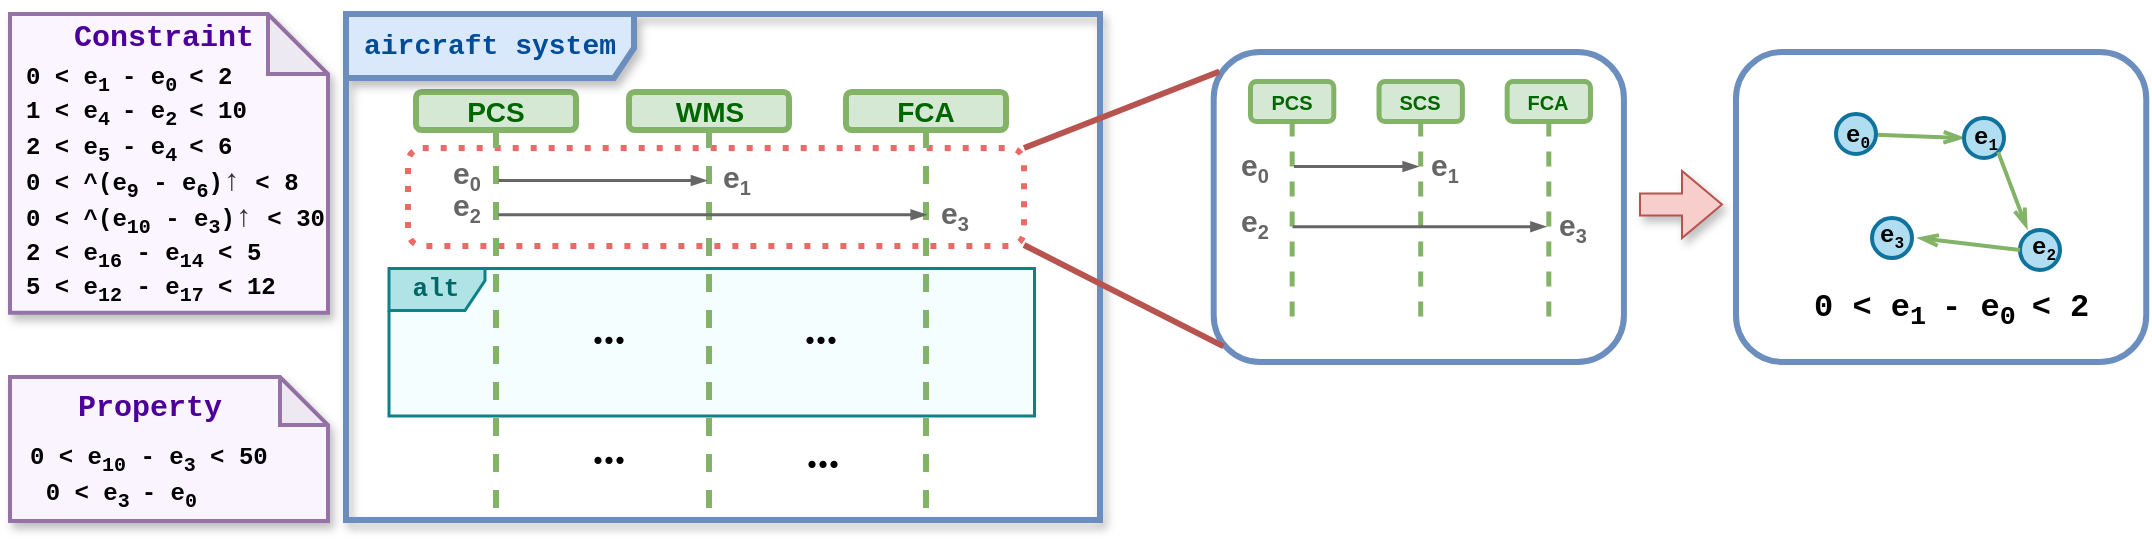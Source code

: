<mxfile version="26.0.2">
  <diagram name="第 1 页" id="h9YyRqE6uHGr4lUD16GJ">
    <mxGraphModel dx="3793" dy="2383" grid="0" gridSize="10" guides="1" tooltips="1" connect="1" arrows="1" fold="1" page="1" pageScale="1" pageWidth="1169" pageHeight="827" math="0" shadow="0">
      <root>
        <mxCell id="0" />
        <mxCell id="1" parent="0" />
        <mxCell id="_lGmPWogJOjAXytLMEd4-231" value="" style="rounded=1;whiteSpace=wrap;html=1;strokeWidth=3;fillColor=#FFFFFF;strokeColor=light-dark(#6c8ebf, #a0bcd2);" vertex="1" parent="1">
          <mxGeometry x="618.843" y="39" width="205.115" height="154.95" as="geometry" />
        </mxCell>
        <mxCell id="_lGmPWogJOjAXytLMEd4-229" value="" style="rounded=1;whiteSpace=wrap;html=1;strokeWidth=3;dashed=1;strokeColor=#EA6B66;dashPattern=1 2;" vertex="1" parent="1">
          <mxGeometry x="216" y="87" width="308" height="49" as="geometry" />
        </mxCell>
        <mxCell id="_lGmPWogJOjAXytLMEd4-170" value="&lt;font face=&quot;Courier New&quot; style=&quot;color: rgb(0, 102, 102); font-size: 13px;&quot;&gt;&lt;b style=&quot;&quot;&gt;alt&lt;/b&gt;&lt;/font&gt;" style="shape=umlFrame;whiteSpace=wrap;html=1;pointerEvents=0;width=48;height=21;fillColor=#b0e3e6;strokeColor=#0e8088;fillStyle=auto;shadow=0;strokeWidth=1.5;gradientColor=none;swimlaneFillColor=light-dark(#F4FDFF,#002813);" vertex="1" parent="1">
          <mxGeometry x="206.25" y="147" width="322.75" height="73.75" as="geometry" />
        </mxCell>
        <mxCell id="_lGmPWogJOjAXytLMEd4-171" value="&lt;font face=&quot;Helvetica&quot; style=&quot;color: rgb(0, 102, 0); font-size: 14px;&quot;&gt;&lt;b style=&quot;&quot;&gt;PCS&lt;/b&gt;&lt;/font&gt;" style="shape=umlLifeline;perimeter=lifelinePerimeter;whiteSpace=wrap;html=1;container=1;dropTarget=0;collapsible=0;recursiveResize=0;outlineConnect=0;portConstraint=eastwest;newEdgeStyle={&quot;curved&quot;:0,&quot;rounded&quot;:0};size=19;fillColor=#d5e8d4;strokeColor=#82b366;strokeWidth=3;rounded=1;shadow=0;" vertex="1" parent="1">
          <mxGeometry x="220" y="59" width="80" height="215" as="geometry" />
        </mxCell>
        <mxCell id="_lGmPWogJOjAXytLMEd4-172" value="&lt;font face=&quot;Helvetica&quot; style=&quot;color: rgb(0, 102, 0); font-size: 14px;&quot;&gt;&lt;b style=&quot;&quot;&gt;FCA&lt;/b&gt;&lt;/font&gt;" style="shape=umlLifeline;perimeter=lifelinePerimeter;whiteSpace=wrap;html=1;container=1;dropTarget=0;collapsible=0;recursiveResize=0;outlineConnect=0;portConstraint=eastwest;newEdgeStyle={&quot;curved&quot;:0,&quot;rounded&quot;:0};size=19;fillColor=#d5e8d4;strokeColor=#82b366;strokeWidth=3;rounded=1;shadow=0;" vertex="1" parent="1">
          <mxGeometry x="435" y="59" width="80" height="215" as="geometry" />
        </mxCell>
        <mxCell id="_lGmPWogJOjAXytLMEd4-173" value="&lt;font face=&quot;Helvetica&quot; style=&quot;color: rgb(0, 102, 0); font-size: 14px;&quot;&gt;&lt;b style=&quot;&quot;&gt;WMS&lt;/b&gt;&lt;/font&gt;" style="shape=umlLifeline;perimeter=lifelinePerimeter;whiteSpace=wrap;html=1;container=1;dropTarget=0;collapsible=0;recursiveResize=0;outlineConnect=0;portConstraint=eastwest;newEdgeStyle={&quot;curved&quot;:0,&quot;rounded&quot;:0};size=19;fillColor=#d5e8d4;strokeColor=#82b366;strokeWidth=3;rounded=1;shadow=0;" vertex="1" parent="1">
          <mxGeometry x="326.5" y="59" width="80" height="215" as="geometry" />
        </mxCell>
        <mxCell id="_lGmPWogJOjAXytLMEd4-174" value="&lt;font style=&quot;color: rgb(102, 102, 102);&quot;&gt;&lt;b&gt;&lt;span style=&quot;font-size: 15px;&quot;&gt;e&lt;/span&gt;&lt;sub style=&quot;&quot;&gt;&lt;font style=&quot;&quot;&gt;0&lt;/font&gt;&lt;/sub&gt;&lt;/b&gt;&lt;/font&gt;" style="text;html=1;align=center;verticalAlign=middle;resizable=0;points=[];autosize=1;strokeColor=none;fillColor=none;" vertex="1" parent="1">
          <mxGeometry x="229" y="85" width="32" height="32" as="geometry" />
        </mxCell>
        <mxCell id="_lGmPWogJOjAXytLMEd4-175" value="&lt;font face=&quot;Courier New&quot; style=&quot;color: rgb(0, 76, 153); font-size: 14px;&quot;&gt;&lt;b style=&quot;&quot;&gt;aircraft system&lt;/b&gt;&lt;/font&gt;" style="shape=umlFrame;whiteSpace=wrap;html=1;pointerEvents=0;width=144;height=32;fillColor=#dae8fc;strokeColor=#6c8ebf;strokeWidth=3;shadow=1;" vertex="1" parent="1">
          <mxGeometry x="185" y="20" width="377" height="253" as="geometry" />
        </mxCell>
        <mxCell id="_lGmPWogJOjAXytLMEd4-176" value="" style="html=1;verticalAlign=bottom;endArrow=blockThin;curved=0;rounded=1;endFill=1;strokeColor=#666666;strokeWidth=1.5;endSize=4;" edge="1" parent="1">
          <mxGeometry x="-0.0" width="80" relative="1" as="geometry">
            <mxPoint x="261.041" y="103" as="sourcePoint" />
            <mxPoint x="365" y="103" as="targetPoint" />
            <mxPoint as="offset" />
          </mxGeometry>
        </mxCell>
        <mxCell id="_lGmPWogJOjAXytLMEd4-178" value="" style="html=1;verticalAlign=bottom;endArrow=blockThin;curved=0;rounded=0;endFill=1;strokeWidth=1.5;strokeColor=light-dark(#666666,#EDEDED);startSize=6;endSize=4;" edge="1" parent="1">
          <mxGeometry x="-0.001" width="80" relative="1" as="geometry">
            <mxPoint x="261" y="120.13" as="sourcePoint" />
            <mxPoint x="474.87" y="120.13" as="targetPoint" />
            <mxPoint as="offset" />
          </mxGeometry>
        </mxCell>
        <mxCell id="_lGmPWogJOjAXytLMEd4-200" value="&lt;font style=&quot;color: rgb(102, 102, 102);&quot;&gt;&lt;b&gt;&lt;span style=&quot;font-size: 15px;&quot;&gt;e&lt;/span&gt;&lt;sub style=&quot;&quot;&gt;&lt;font&gt;1&lt;/font&gt;&lt;/sub&gt;&lt;/b&gt;&lt;/font&gt;" style="text;html=1;align=center;verticalAlign=middle;resizable=0;points=[];autosize=1;strokeColor=none;fillColor=none;" vertex="1" parent="1">
          <mxGeometry x="364.25" y="87" width="32" height="32" as="geometry" />
        </mxCell>
        <mxCell id="_lGmPWogJOjAXytLMEd4-201" value="&lt;font style=&quot;color: rgb(102, 102, 102);&quot;&gt;&lt;b&gt;&lt;span style=&quot;font-size: 15px;&quot;&gt;e&lt;/span&gt;&lt;sub style=&quot;&quot;&gt;&lt;font&gt;2&lt;/font&gt;&lt;/sub&gt;&lt;/b&gt;&lt;/font&gt;" style="text;html=1;align=center;verticalAlign=middle;resizable=0;points=[];autosize=1;strokeColor=none;fillColor=none;" vertex="1" parent="1">
          <mxGeometry x="229" y="101" width="32" height="32" as="geometry" />
        </mxCell>
        <mxCell id="_lGmPWogJOjAXytLMEd4-202" value="&lt;font style=&quot;color: rgb(102, 102, 102);&quot;&gt;&lt;b&gt;&lt;span style=&quot;font-size: 15px;&quot;&gt;e&lt;/span&gt;&lt;sub style=&quot;&quot;&gt;&lt;font&gt;3&lt;/font&gt;&lt;/sub&gt;&lt;/b&gt;&lt;/font&gt;" style="text;html=1;align=center;verticalAlign=middle;resizable=0;points=[];autosize=1;strokeColor=none;fillColor=none;" vertex="1" parent="1">
          <mxGeometry x="473" y="105" width="32" height="32" as="geometry" />
        </mxCell>
        <mxCell id="_lGmPWogJOjAXytLMEd4-221" value="" style="shape=note;whiteSpace=wrap;html=1;backgroundOutline=1;darkOpacity=0.05;size=24;fillColor=light-dark(#FAF4FF,#392F3F);strokeColor=#9673a6;strokeWidth=2;shadow=1;" vertex="1" parent="1">
          <mxGeometry x="17" y="201.5" width="159" height="72" as="geometry" />
        </mxCell>
        <mxCell id="_lGmPWogJOjAXytLMEd4-222" value="&lt;span style=&quot;font-style: normal; font-variant-ligatures: normal; font-variant-caps: normal; letter-spacing: normal; orphans: 2; text-align: left; text-indent: 0px; text-transform: none; widows: 2; word-spacing: 0px; -webkit-text-stroke-width: 0px; white-space: nowrap; text-decoration-thickness: initial; text-decoration-style: initial; text-decoration-color: initial; float: none; display: inline !important;&quot;&gt;&lt;font face=&quot;Courier New&quot; style=&quot;color: rgb(76, 0, 153); font-size: 15px;&quot;&gt;&lt;b style=&quot;&quot;&gt;Property&lt;/b&gt;&lt;/font&gt;&lt;/span&gt;" style="text;whiteSpace=wrap;html=1;shadow=1;" vertex="1" parent="1">
          <mxGeometry x="49.001" y="201.503" width="78" height="46.47" as="geometry" />
        </mxCell>
        <mxCell id="_lGmPWogJOjAXytLMEd4-223" value="&lt;div&gt;&lt;div&gt;&lt;font face=&quot;Courier New&quot; style=&quot;font-size: 12px;&quot;&gt;&lt;b&gt;0 &amp;lt; e&lt;sub style=&quot;&quot;&gt;10&lt;/sub&gt;&amp;nbsp;- e&lt;sub style=&quot;&quot;&gt;3&lt;/sub&gt;&amp;nbsp;&amp;lt; 50&lt;/b&gt;&lt;/font&gt;&lt;div&gt;&lt;b style=&quot;color: light-dark(rgb(0, 0, 0), rgb(255, 255, 255)); background-color: transparent;&quot;&gt;&lt;font style=&quot;&quot;&gt;&lt;span style=&quot;color: light-dark(rgb(0, 0, 0), rgb(255, 255, 255)); font-family: &amp;quot;Courier New&amp;quot;; background-color: transparent;&quot;&gt;&lt;span style=&quot;font-size: 13px;&quot;&gt;&amp;nbsp;&lt;/span&gt;&lt;font style=&quot;font-size: 12px;&quot;&gt;0 &amp;lt; e&lt;/font&gt;&lt;/span&gt;&lt;font style=&quot;font-size: 12px;&quot;&gt;&lt;sub style=&quot;color: light-dark(rgb(0, 0, 0), rgb(255, 255, 255)); font-family: &amp;quot;Courier New&amp;quot;; background-color: transparent; line-height: 13px;&quot;&gt;3&amp;nbsp;&lt;/sub&gt;&lt;span style=&quot;color: light-dark(rgb(0, 0, 0), rgb(255, 255, 255)); font-family: &amp;quot;Courier New&amp;quot;; background-color: transparent;&quot;&gt;- e&lt;/span&gt;&lt;sub style=&quot;color: light-dark(rgb(0, 0, 0), rgb(255, 255, 255)); font-family: &amp;quot;Courier New&amp;quot;; background-color: transparent; line-height: 13px;&quot;&gt;0&lt;/sub&gt;&lt;/font&gt;&lt;/font&gt;&lt;/b&gt;&lt;/div&gt;&lt;/div&gt;&lt;/div&gt;" style="text;align=left;verticalAlign=top;rounded=0;horizontal=1;fontSize=10;html=1;shadow=1;" vertex="1" parent="1">
          <mxGeometry x="25" y="228" width="114" height="33.5" as="geometry" />
        </mxCell>
        <mxCell id="_lGmPWogJOjAXytLMEd4-224" value="" style="group;strokeWidth=3;dashed=1;shadow=1;rounded=0;" vertex="1" connectable="0" parent="1">
          <mxGeometry x="17" y="20" width="159" height="172" as="geometry" />
        </mxCell>
        <mxCell id="_lGmPWogJOjAXytLMEd4-225" value="" style="shape=note;whiteSpace=wrap;html=1;backgroundOutline=1;darkOpacity=0.05;strokeColor=#9673a6;strokeWidth=2;fillColor=light-dark(#faf5ff, #392f3f);shadow=1;" vertex="1" parent="_lGmPWogJOjAXytLMEd4-224">
          <mxGeometry width="159" height="149.386" as="geometry" />
        </mxCell>
        <mxCell id="_lGmPWogJOjAXytLMEd4-226" value="&lt;span style=&quot;font-style: normal; font-variant-ligatures: normal; font-variant-caps: normal; letter-spacing: normal; orphans: 2; text-align: left; text-indent: 0px; text-transform: none; widows: 2; word-spacing: 0px; -webkit-text-stroke-width: 0px; white-space: nowrap; text-decoration-thickness: initial; text-decoration-style: initial; text-decoration-color: initial; float: none; display: inline !important;&quot;&gt;&lt;font style=&quot;color: rgb(76, 0, 153); font-size: 15px;&quot; face=&quot;Courier New&quot;&gt;&lt;b style=&quot;&quot;&gt;Constraint&lt;/b&gt;&lt;/font&gt;&lt;/span&gt;" style="text;whiteSpace=wrap;html=1;shadow=1;" vertex="1" parent="_lGmPWogJOjAXytLMEd4-224">
          <mxGeometry x="30.002" y="-2.867" width="77.487" height="21.235" as="geometry" />
        </mxCell>
        <mxCell id="_lGmPWogJOjAXytLMEd4-227" value="&lt;div style=&quot;line-height: 130%;&quot;&gt;&lt;font style=&quot;font-size: 12px;&quot; face=&quot;Courier New&quot;&gt;&lt;b&gt;&lt;span style=&quot;background-color: transparent; color: light-dark(rgb(0, 0, 0), rgb(255, 255, 255));&quot;&gt;0 &amp;lt; e&lt;/span&gt;&lt;sub style=&quot;background-color: transparent; color: light-dark(rgb(0, 0, 0), rgb(255, 255, 255)); line-height: 130%;&quot;&gt;1&amp;nbsp;&lt;/sub&gt;&lt;span style=&quot;background-color: transparent; color: light-dark(rgb(0, 0, 0), rgb(255, 255, 255));&quot;&gt;- e&lt;/span&gt;&lt;sub style=&quot;background-color: transparent; color: light-dark(rgb(0, 0, 0), rgb(255, 255, 255)); line-height: 130%;&quot;&gt;0&amp;nbsp;&lt;/sub&gt;&lt;span style=&quot;background-color: transparent; color: light-dark(rgb(0, 0, 0), rgb(255, 255, 255));&quot;&gt;&amp;lt; 2&lt;/span&gt;&lt;/b&gt;&lt;/font&gt;&lt;/div&gt;&lt;font face=&quot;Courier New&quot; style=&quot;line-height: 130%; font-size: 12px;&quot;&gt;&lt;b&gt;&lt;div style=&quot;&quot;&gt;&lt;span style=&quot;background-color: transparent; color: light-dark(rgb(0, 0, 0), rgb(255, 255, 255));&quot;&gt;1 &amp;lt; e&lt;/span&gt;&lt;sub style=&quot;background-color: transparent; color: light-dark(rgb(0, 0, 0), rgb(255, 255, 255)); line-height: 130%;&quot;&gt;4&amp;nbsp;&lt;/sub&gt;&lt;span style=&quot;background-color: transparent; color: light-dark(rgb(0, 0, 0), rgb(255, 255, 255));&quot;&gt;- e&lt;/span&gt;&lt;sub style=&quot;background-color: transparent; color: light-dark(rgb(0, 0, 0), rgb(255, 255, 255)); line-height: 130%;&quot;&gt;2&amp;nbsp;&lt;/sub&gt;&lt;span style=&quot;background-color: transparent; color: light-dark(rgb(0, 0, 0), rgb(255, 255, 255));&quot;&gt;&amp;lt; 10&lt;/span&gt;&lt;/div&gt;&lt;div style=&quot;&quot;&gt;&lt;span style=&quot;background-color: transparent; color: light-dark(rgb(0, 0, 0), rgb(255, 255, 255));&quot;&gt;2 &amp;lt; e&lt;/span&gt;&lt;sub style=&quot;background-color: transparent; color: light-dark(rgb(0, 0, 0), rgb(255, 255, 255)); line-height: 130%;&quot;&gt;5&amp;nbsp;&lt;/sub&gt;&lt;span style=&quot;background-color: transparent; color: light-dark(rgb(0, 0, 0), rgb(255, 255, 255));&quot;&gt;- e&lt;/span&gt;&lt;span style=&quot;background-color: transparent; color: light-dark(rgb(0, 0, 0), rgb(255, 255, 255));&quot;&gt;&lt;sub style=&quot;line-height: 130%;&quot;&gt;4&amp;nbsp;&lt;/sub&gt;&lt;/span&gt;&lt;span style=&quot;background-color: transparent; color: light-dark(rgb(0, 0, 0), rgb(255, 255, 255));&quot;&gt;&amp;lt; 6&lt;/span&gt;&lt;/div&gt;&lt;div style=&quot;&quot;&gt;&lt;span style=&quot;background-color: transparent; color: light-dark(rgb(0, 0, 0), rgb(255, 255, 255));&quot;&gt;0 &amp;lt; ^(e&lt;/span&gt;&lt;sub style=&quot;background-color: transparent; color: light-dark(rgb(0, 0, 0), rgb(255, 255, 255)); line-height: 130%;&quot;&gt;9&lt;/sub&gt;&lt;span style=&quot;background-color: transparent; color: light-dark(rgb(0, 0, 0), rgb(255, 255, 255));&quot;&gt;&amp;nbsp;&lt;/span&gt;&lt;span style=&quot;background-color: transparent; color: light-dark(rgb(0, 0, 0), rgb(255, 255, 255));&quot;&gt;- e&lt;/span&gt;&lt;sub style=&quot;background-color: transparent; color: light-dark(rgb(0, 0, 0), rgb(255, 255, 255)); line-height: 130%;&quot;&gt;6&lt;/sub&gt;&lt;span style=&quot;background-color: transparent; color: light-dark(rgb(0, 0, 0), rgb(255, 255, 255));&quot;&gt;)&lt;/span&gt;&lt;span style=&quot;background-color: transparent; text-wrap-mode: wrap; color: rgb(51, 51, 51); font-size: 15px;&quot;&gt;↑&lt;/span&gt;&lt;span style=&quot;background-color: transparent; color: light-dark(rgb(0, 0, 0), rgb(255, 255, 255));&quot;&gt;&amp;nbsp;&amp;lt; 8&lt;/span&gt;&lt;/div&gt;&lt;/b&gt;&lt;/font&gt;&lt;div style=&quot;line-height: 130%;&quot;&gt;&lt;div style=&quot;&quot;&gt;&lt;b&gt;&lt;font style=&quot;font-size: 12px;&quot; face=&quot;Courier New&quot;&gt;&lt;span style=&quot;background-color: transparent; color: light-dark(rgb(0, 0, 0), rgb(255, 255, 255));&quot;&gt;0 &amp;lt; ^(e&lt;/span&gt;&lt;sub style=&quot;background-color: transparent; color: light-dark(rgb(0, 0, 0), rgb(255, 255, 255)); line-height: 130%;&quot;&gt;10&lt;/sub&gt;&lt;span style=&quot;background-color: transparent; color: light-dark(rgb(0, 0, 0), rgb(255, 255, 255));&quot;&gt;&amp;nbsp;&lt;/span&gt;&lt;span style=&quot;background-color: transparent; color: light-dark(rgb(0, 0, 0), rgb(255, 255, 255));&quot;&gt;- e&lt;/span&gt;&lt;span style=&quot;background-color: transparent; color: light-dark(rgb(0, 0, 0), rgb(255, 255, 255));&quot;&gt;&lt;sub style=&quot;line-height: 130%;&quot;&gt;3&lt;/sub&gt;&lt;/span&gt;&lt;span style=&quot;background-color: transparent; color: light-dark(rgb(0, 0, 0), rgb(255, 255, 255));&quot;&gt;)&lt;/span&gt;&lt;/font&gt;&lt;span style=&quot;background-color: transparent; text-wrap-mode: wrap; color: rgb(51, 51, 51); font-family: &amp;quot;Courier New&amp;quot;; font-size: 15px;&quot;&gt;↑&lt;/span&gt;&lt;span style=&quot;background-color: transparent; color: light-dark(rgb(0, 0, 0), rgb(255, 255, 255)); font-size: 12px; font-family: &amp;quot;Courier New&amp;quot;;&quot;&gt;&amp;nbsp;&amp;lt; 30&lt;/span&gt;&lt;/b&gt;&lt;/div&gt;&lt;div&gt;&lt;div style=&quot;&quot;&gt;&lt;font style=&quot;font-size: 12px;&quot; face=&quot;Courier New&quot;&gt;&lt;b&gt;&lt;span style=&quot;background-color: transparent; color: light-dark(rgb(0, 0, 0), rgb(255, 255, 255));&quot;&gt;2 &amp;lt; e&lt;/span&gt;&lt;sub style=&quot;background-color: transparent; color: light-dark(rgb(0, 0, 0), rgb(255, 255, 255)); line-height: 130%;&quot;&gt;16&lt;/sub&gt;&lt;span style=&quot;background-color: transparent; color: light-dark(rgb(0, 0, 0), rgb(255, 255, 255));&quot;&gt;&amp;nbsp;&lt;/span&gt;&lt;span style=&quot;background-color: transparent; color: light-dark(rgb(0, 0, 0), rgb(255, 255, 255));&quot;&gt;- e&lt;/span&gt;&lt;span style=&quot;background-color: transparent; color: light-dark(rgb(0, 0, 0), rgb(255, 255, 255));&quot;&gt;&lt;sub style=&quot;line-height: 130%;&quot;&gt;14&lt;/sub&gt;&lt;/span&gt;&lt;span style=&quot;background-color: transparent; color: light-dark(rgb(0, 0, 0), rgb(255, 255, 255));&quot;&gt;&amp;nbsp;&amp;lt; 5&lt;/span&gt;&lt;/b&gt;&lt;/font&gt;&lt;/div&gt;&lt;div style=&quot;&quot;&gt;&lt;font style=&quot;font-size: 12px;&quot; face=&quot;Courier New&quot;&gt;&lt;b&gt;5 &amp;lt; e&lt;sub style=&quot;line-height: 130%;&quot;&gt;12&lt;/sub&gt;&amp;nbsp;- e&lt;sub style=&quot;line-height: 130%;&quot;&gt;17&lt;/sub&gt;&amp;nbsp;&amp;lt; 12&lt;/b&gt;&lt;/font&gt;&lt;br&gt;&lt;/div&gt;&lt;/div&gt;&lt;/div&gt;" style="text;align=left;verticalAlign=top;rounded=0;horizontal=1;fontSize=10;html=1;strokeColor=none;shadow=1;" vertex="1" parent="_lGmPWogJOjAXytLMEd4-224">
          <mxGeometry x="6.038" y="18.368" width="94.595" height="119.657" as="geometry" />
        </mxCell>
        <mxCell id="_lGmPWogJOjAXytLMEd4-166" value="&lt;b&gt;&lt;font face=&quot;Comic Sans MS&quot; style=&quot;font-size: 22px;&quot;&gt;...&lt;/font&gt;&lt;/b&gt;" style="text;html=1;align=center;verticalAlign=middle;resizable=0;points=[];autosize=1;strokeColor=none;fillColor=none;" vertex="1" parent="1">
          <mxGeometry x="398.39" y="158.5" width="47" height="38" as="geometry" />
        </mxCell>
        <mxCell id="_lGmPWogJOjAXytLMEd4-228" value="&lt;b&gt;&lt;font face=&quot;Comic Sans MS&quot; style=&quot;font-size: 22px;&quot;&gt;...&lt;/font&gt;&lt;/b&gt;" style="text;html=1;align=center;verticalAlign=middle;resizable=0;points=[];autosize=1;strokeColor=none;fillColor=none;" vertex="1" parent="1">
          <mxGeometry x="399" y="220.75" width="47" height="38" as="geometry" />
        </mxCell>
        <mxCell id="_lGmPWogJOjAXytLMEd4-241" value="&lt;b&gt;&lt;font face=&quot;Comic Sans MS&quot; style=&quot;font-size: 22px;&quot;&gt;...&lt;/font&gt;&lt;/b&gt;" style="text;html=1;align=center;verticalAlign=middle;resizable=0;points=[];autosize=1;strokeColor=none;fillColor=none;" vertex="1" parent="1">
          <mxGeometry x="292" y="158.5" width="47" height="38" as="geometry" />
        </mxCell>
        <mxCell id="_lGmPWogJOjAXytLMEd4-242" value="&lt;b&gt;&lt;font face=&quot;Comic Sans MS&quot; style=&quot;font-size: 22px;&quot;&gt;...&lt;/font&gt;&lt;/b&gt;" style="text;html=1;align=center;verticalAlign=middle;resizable=0;points=[];autosize=1;strokeColor=none;fillColor=none;" vertex="1" parent="1">
          <mxGeometry x="292" y="218.5" width="47" height="38" as="geometry" />
        </mxCell>
        <mxCell id="_lGmPWogJOjAXytLMEd4-233" value="&lt;font size=&quot;1&quot; style=&quot;color: rgb(0, 102, 0);&quot;&gt;&lt;b style=&quot;font-size: 10px;&quot;&gt;FCA&lt;/b&gt;&lt;/font&gt;" style="shape=umlLifeline;perimeter=lifelinePerimeter;whiteSpace=wrap;html=1;container=1;dropTarget=0;collapsible=0;recursiveResize=0;outlineConnect=0;portConstraint=eastwest;newEdgeStyle={&quot;curved&quot;:0,&quot;rounded&quot;:0};size=20;fontSize=7;strokeWidth=2.5;fillColor=#d5e8d4;strokeColor=#82b366;rounded=1;" vertex="1" parent="1">
          <mxGeometry x="765.33" y="53.5" width="41.66" height="120.45" as="geometry" />
        </mxCell>
        <mxCell id="_lGmPWogJOjAXytLMEd4-234" value="&lt;font size=&quot;1&quot; style=&quot;color: rgb(0, 102, 0);&quot;&gt;&lt;b style=&quot;font-size: 10px;&quot;&gt;SCS&lt;/b&gt;&lt;/font&gt;" style="shape=umlLifeline;perimeter=lifelinePerimeter;whiteSpace=wrap;html=1;container=1;dropTarget=0;collapsible=0;recursiveResize=0;outlineConnect=0;portConstraint=eastwest;newEdgeStyle={&quot;curved&quot;:0,&quot;rounded&quot;:0};size=20;fontSize=7;strokeWidth=2.5;fillColor=#d5e8d4;strokeColor=#82b366;rounded=1;" vertex="1" parent="1">
          <mxGeometry x="701.27" y="53.5" width="41.66" height="120.45" as="geometry" />
        </mxCell>
        <mxCell id="_lGmPWogJOjAXytLMEd4-235" value="&lt;font size=&quot;1&quot; style=&quot;color: rgb(0, 102, 0);&quot;&gt;&lt;b style=&quot;font-size: 10px;&quot;&gt;PCS&lt;/b&gt;&lt;/font&gt;" style="shape=umlLifeline;perimeter=lifelinePerimeter;whiteSpace=wrap;html=1;container=1;dropTarget=0;collapsible=0;recursiveResize=0;outlineConnect=0;portConstraint=eastwest;newEdgeStyle={&quot;curved&quot;:0,&quot;rounded&quot;:0};size=20;fontSize=7;strokeWidth=2.5;fillColor=#d5e8d4;strokeColor=#82b366;rounded=1;" vertex="1" parent="1">
          <mxGeometry x="637" y="53.5" width="41.66" height="120.45" as="geometry" />
        </mxCell>
        <mxCell id="_lGmPWogJOjAXytLMEd4-237" value="&lt;div&gt;&lt;div&gt;&lt;div&gt;&lt;br&gt;&lt;/div&gt;&lt;/div&gt;&lt;/div&gt;" style="text;align=left;verticalAlign=middle;rounded=0;horizontal=1;fontSize=10;html=1;strokeWidth=1;" vertex="1" parent="1">
          <mxGeometry x="670.083" y="183.55" width="115.833" height="15.3" as="geometry" />
        </mxCell>
        <mxCell id="_lGmPWogJOjAXytLMEd4-245" value="" style="rounded=1;whiteSpace=wrap;html=1;strokeWidth=3;fillColor=#FFFFFF;strokeColor=light-dark(#6c8ebf, #a0bcd2);" vertex="1" parent="1">
          <mxGeometry x="880.003" y="39" width="205.115" height="154.95" as="geometry" />
        </mxCell>
        <mxCell id="_lGmPWogJOjAXytLMEd4-246" value="" style="html=1;verticalAlign=bottom;endArrow=blockThin;curved=0;rounded=0;endFill=1;strokeWidth=1.5;strokeColor=light-dark(#666666,#EDEDED);startSize=6;endSize=4;" edge="1" parent="1">
          <mxGeometry x="-0.001" width="80" relative="1" as="geometry">
            <mxPoint x="658.05" y="126.065" as="sourcePoint" />
            <mxPoint x="784.75" y="126.065" as="targetPoint" />
            <mxPoint as="offset" />
          </mxGeometry>
        </mxCell>
        <mxCell id="_lGmPWogJOjAXytLMEd4-232" value="" style="html=1;verticalAlign=bottom;endArrow=blockThin;curved=0;rounded=0;strokeWidth=1.5;endSize=4;endFill=1;strokeColor=#666666;" edge="1" parent="1" target="_lGmPWogJOjAXytLMEd4-234">
          <mxGeometry width="80" relative="1" as="geometry">
            <mxPoint x="658.723" y="96.001" as="sourcePoint" />
            <mxPoint x="784.91" y="96.001" as="targetPoint" />
            <Array as="points">
              <mxPoint x="680.095" y="96.001" />
            </Array>
          </mxGeometry>
        </mxCell>
        <mxCell id="_lGmPWogJOjAXytLMEd4-259" style="rounded=0;orthogonalLoop=1;jettySize=auto;html=1;entryX=0;entryY=0.5;entryDx=0;entryDy=0;endArrow=openThin;endFill=0;strokeColor=#82b366;strokeWidth=2;fillColor=#d5e8d4;" edge="1" parent="1" source="_lGmPWogJOjAXytLMEd4-249" target="_lGmPWogJOjAXytLMEd4-251">
          <mxGeometry relative="1" as="geometry" />
        </mxCell>
        <mxCell id="_lGmPWogJOjAXytLMEd4-249" value="" style="ellipse;whiteSpace=wrap;html=1;aspect=fixed;strokeWidth=2;fillColor=#b1ddf0;strokeColor=#10739e;" vertex="1" parent="1">
          <mxGeometry x="930" y="70" width="20" height="20" as="geometry" />
        </mxCell>
        <mxCell id="_lGmPWogJOjAXytLMEd4-251" value="" style="ellipse;whiteSpace=wrap;html=1;aspect=fixed;strokeWidth=2;fillColor=#b1ddf0;strokeColor=#10739e;" vertex="1" parent="1">
          <mxGeometry x="994" y="72" width="20" height="20" as="geometry" />
        </mxCell>
        <mxCell id="_lGmPWogJOjAXytLMEd4-252" value="" style="ellipse;whiteSpace=wrap;html=1;aspect=fixed;strokeWidth=2;fillColor=#b1ddf0;strokeColor=#10739e;" vertex="1" parent="1">
          <mxGeometry x="948" y="122" width="20" height="20" as="geometry" />
        </mxCell>
        <mxCell id="_lGmPWogJOjAXytLMEd4-253" value="" style="ellipse;whiteSpace=wrap;html=1;aspect=fixed;strokeWidth=2;fillColor=#b1ddf0;strokeColor=#10739e;" vertex="1" parent="1">
          <mxGeometry x="1022" y="128" width="20" height="20" as="geometry" />
        </mxCell>
        <mxCell id="_lGmPWogJOjAXytLMEd4-264" style="rounded=0;orthogonalLoop=1;jettySize=auto;html=1;endArrow=openThin;endFill=0;strokeColor=#82b366;strokeWidth=2;exitX=0;exitY=0.5;exitDx=0;exitDy=0;fillColor=#d5e8d4;" edge="1" parent="1" source="_lGmPWogJOjAXytLMEd4-253">
          <mxGeometry relative="1" as="geometry">
            <mxPoint x="1026" y="92" as="sourcePoint" />
            <mxPoint x="971" y="132" as="targetPoint" />
          </mxGeometry>
        </mxCell>
        <mxCell id="_lGmPWogJOjAXytLMEd4-265" value="&lt;div style=&quot;forced-color-adjust: none; color: rgb(0, 0, 0); font-family: Helvetica; font-style: normal; font-variant-ligatures: normal; font-variant-caps: normal; letter-spacing: normal; orphans: 2; text-align: left; text-indent: 0px; text-transform: none; widows: 2; word-spacing: 0px; -webkit-text-stroke-width: 0px; white-space: nowrap; text-decoration-thickness: initial; text-decoration-style: initial; text-decoration-color: initial; line-height: 13px;&quot;&gt;&lt;font face=&quot;Courier New&quot; style=&quot;forced-color-adjust: none; background-color: light-dark(#ffffff, var(--ge-dark-color, #121212)); font-size: 16px;&quot;&gt;&lt;b style=&quot;&quot;&gt;&lt;span style=&quot;forced-color-adjust: none; color: light-dark(rgb(0, 0, 0), rgb(255, 255, 255));&quot;&gt;0 &amp;lt; e&lt;/span&gt;&lt;sub style=&quot;forced-color-adjust: none; color: light-dark(rgb(0, 0, 0), rgb(255, 255, 255)); line-height: 13px;&quot;&gt;1&amp;nbsp;&lt;/sub&gt;&lt;span style=&quot;forced-color-adjust: none; color: light-dark(rgb(0, 0, 0), rgb(255, 255, 255));&quot;&gt;- e&lt;/span&gt;&lt;sub style=&quot;forced-color-adjust: none; color: light-dark(rgb(0, 0, 0), rgb(255, 255, 255)); line-height: 13px;&quot;&gt;0&amp;nbsp;&lt;/sub&gt;&lt;span style=&quot;forced-color-adjust: none; color: light-dark(rgb(0, 0, 0), rgb(255, 255, 255));&quot;&gt;&amp;lt; 2&lt;/span&gt;&lt;/b&gt;&lt;/font&gt;&lt;/div&gt;&lt;font face=&quot;Courier New&quot; style=&quot;forced-color-adjust: none; color: rgb(0, 0, 0); font-style: normal; font-variant-ligatures: normal; font-variant-caps: normal; font-weight: 400; letter-spacing: normal; orphans: 2; text-align: left; text-indent: 0px; text-transform: none; widows: 2; word-spacing: 0px; -webkit-text-stroke-width: 0px; white-space: nowrap; background-color: rgb(251, 251, 251); text-decoration-thickness: initial; text-decoration-style: initial; text-decoration-color: initial; line-height: 15.6px; font-size: 12px;&quot;&gt;&lt;br class=&quot;Apple-interchange-newline&quot;&gt;&lt;/font&gt;" style="text;whiteSpace=wrap;html=1;" vertex="1" parent="1">
          <mxGeometry x="917.062" y="154" width="131" height="54" as="geometry" />
        </mxCell>
        <mxCell id="_lGmPWogJOjAXytLMEd4-269" value="&lt;span&gt;&lt;font&gt;&lt;b&gt;&lt;span style=&quot;forced-color-adjust: none; color: light-dark(rgb(0, 0, 0), rgb(255, 255, 255)); font-style: normal; font-variant-ligatures: normal; font-variant-caps: normal; letter-spacing: normal; orphans: 2; text-align: left; text-indent: 0px; text-transform: none; widows: 2; word-spacing: 0px; -webkit-text-stroke-width: 0px; white-space: nowrap; text-decoration-thickness: initial; text-decoration-style: initial; text-decoration-color: initial; font-family: &amp;quot;Courier New&amp;quot;;&quot;&gt;e&lt;/span&gt;&lt;sub style=&quot;forced-color-adjust: none; color: light-dark(rgb(0, 0, 0), rgb(255, 255, 255)); font-style: normal; font-variant-ligatures: normal; font-variant-caps: normal; letter-spacing: normal; orphans: 2; text-align: left; text-indent: 0px; text-transform: none; widows: 2; word-spacing: 0px; -webkit-text-stroke-width: 0px; white-space: nowrap; text-decoration-thickness: initial; text-decoration-style: initial; text-decoration-color: initial; font-family: &amp;quot;Courier New&amp;quot;; line-height: 13px;&quot;&gt;&lt;font style=&quot;font-size: 8px;&quot;&gt;3&lt;/font&gt;&lt;/sub&gt;&lt;/b&gt;&lt;/font&gt;&lt;/span&gt;" style="text;whiteSpace=wrap;html=1;" vertex="1" parent="1">
          <mxGeometry x="950" y="116" width="25" height="25" as="geometry" />
        </mxCell>
        <mxCell id="_lGmPWogJOjAXytLMEd4-275" value="" style="html=1;shadow=1;dashed=0;align=center;verticalAlign=middle;shape=mxgraph.arrows2.arrow;dy=0.67;dx=20;notch=0;fillColor=#f8cecc;strokeColor=#b85450;" vertex="1" parent="1">
          <mxGeometry x="832" y="98.5" width="41" height="33.5" as="geometry" />
        </mxCell>
        <mxCell id="_lGmPWogJOjAXytLMEd4-278" style="rounded=0;orthogonalLoop=1;jettySize=auto;html=1;exitX=1;exitY=0;exitDx=0;exitDy=0;entryX=0.014;entryY=0.063;entryDx=0;entryDy=0;endArrow=none;endFill=0;entryPerimeter=0;strokeWidth=3;endSize=5;strokeColor=light-dark(#b85450, #ededed);curved=1;" edge="1" parent="1" source="_lGmPWogJOjAXytLMEd4-229" target="_lGmPWogJOjAXytLMEd4-231">
          <mxGeometry relative="1" as="geometry" />
        </mxCell>
        <mxCell id="_lGmPWogJOjAXytLMEd4-279" style="rounded=0;orthogonalLoop=1;jettySize=auto;html=1;entryX=0.024;entryY=0.95;entryDx=0;entryDy=0;endArrow=none;endFill=0;entryPerimeter=0;strokeWidth=3;endSize=5;strokeColor=light-dark(#b85450, #ededed);curved=1;" edge="1" parent="1" target="_lGmPWogJOjAXytLMEd4-231">
          <mxGeometry relative="1" as="geometry">
            <mxPoint x="524" y="135.5" as="sourcePoint" />
            <mxPoint x="557" y="68.5" as="targetPoint" />
          </mxGeometry>
        </mxCell>
        <mxCell id="_lGmPWogJOjAXytLMEd4-281" value="&lt;span&gt;&lt;font&gt;&lt;b&gt;&lt;span style=&quot;forced-color-adjust: none; color: light-dark(rgb(0, 0, 0), rgb(255, 255, 255)); font-style: normal; font-variant-ligatures: normal; font-variant-caps: normal; letter-spacing: normal; orphans: 2; text-align: left; text-indent: 0px; text-transform: none; widows: 2; word-spacing: 0px; -webkit-text-stroke-width: 0px; white-space: nowrap; text-decoration-thickness: initial; text-decoration-style: initial; text-decoration-color: initial; font-family: &amp;quot;Courier New&amp;quot;;&quot;&gt;e&lt;/span&gt;&lt;sub style=&quot;forced-color-adjust: none; color: light-dark(rgb(0, 0, 0), rgb(255, 255, 255)); font-style: normal; font-variant-ligatures: normal; font-variant-caps: normal; letter-spacing: normal; orphans: 2; text-align: left; text-indent: 0px; text-transform: none; widows: 2; word-spacing: 0px; -webkit-text-stroke-width: 0px; white-space: nowrap; text-decoration-thickness: initial; text-decoration-style: initial; text-decoration-color: initial; font-family: &amp;quot;Courier New&amp;quot;; line-height: 13px;&quot;&gt;&lt;font style=&quot;font-size: 8px;&quot;&gt;2&lt;/font&gt;&lt;/sub&gt;&lt;/b&gt;&lt;/font&gt;&lt;/span&gt;" style="text;whiteSpace=wrap;html=1;" vertex="1" parent="1">
          <mxGeometry x="1026" y="122" width="25" height="25" as="geometry" />
        </mxCell>
        <mxCell id="_lGmPWogJOjAXytLMEd4-283" value="&lt;span&gt;&lt;font&gt;&lt;b&gt;&lt;span style=&quot;forced-color-adjust: none; color: light-dark(rgb(0, 0, 0), rgb(255, 255, 255)); font-style: normal; font-variant-ligatures: normal; font-variant-caps: normal; letter-spacing: normal; orphans: 2; text-align: left; text-indent: 0px; text-transform: none; widows: 2; word-spacing: 0px; -webkit-text-stroke-width: 0px; white-space: nowrap; text-decoration-thickness: initial; text-decoration-style: initial; text-decoration-color: initial; font-family: &amp;quot;Courier New&amp;quot;;&quot;&gt;e&lt;/span&gt;&lt;sub style=&quot;forced-color-adjust: none; color: light-dark(rgb(0, 0, 0), rgb(255, 255, 255)); font-style: normal; font-variant-ligatures: normal; font-variant-caps: normal; letter-spacing: normal; orphans: 2; text-align: left; text-indent: 0px; text-transform: none; widows: 2; word-spacing: 0px; -webkit-text-stroke-width: 0px; white-space: nowrap; text-decoration-thickness: initial; text-decoration-style: initial; text-decoration-color: initial; font-family: &amp;quot;Courier New&amp;quot;; line-height: 13px;&quot;&gt;&lt;font style=&quot;font-size: 8px;&quot;&gt;0&lt;/font&gt;&lt;/sub&gt;&lt;/b&gt;&lt;/font&gt;&lt;/span&gt;" style="text;whiteSpace=wrap;html=1;" vertex="1" parent="1">
          <mxGeometry x="932.5" y="66" width="17.5" height="16" as="geometry" />
        </mxCell>
        <mxCell id="_lGmPWogJOjAXytLMEd4-284" value="&lt;font style=&quot;color: rgb(102, 102, 102);&quot;&gt;&lt;b&gt;&lt;span style=&quot;font-size: 15px;&quot;&gt;e&lt;/span&gt;&lt;sub style=&quot;&quot;&gt;&lt;font&gt;0&lt;/font&gt;&lt;/sub&gt;&lt;/b&gt;&lt;/font&gt;" style="text;html=1;align=center;verticalAlign=middle;resizable=0;points=[];autosize=1;strokeColor=none;fillColor=none;" vertex="1" parent="1">
          <mxGeometry x="622.84" y="81" width="32" height="32" as="geometry" />
        </mxCell>
        <mxCell id="_lGmPWogJOjAXytLMEd4-285" value="&lt;font style=&quot;color: rgb(102, 102, 102);&quot;&gt;&lt;b&gt;&lt;span style=&quot;font-size: 15px;&quot;&gt;e&lt;/span&gt;&lt;sub style=&quot;&quot;&gt;&lt;font&gt;2&lt;/font&gt;&lt;/sub&gt;&lt;/b&gt;&lt;/font&gt;" style="text;html=1;align=center;verticalAlign=middle;resizable=0;points=[];autosize=1;strokeColor=none;fillColor=none;" vertex="1" parent="1">
          <mxGeometry x="622.84" y="109" width="32" height="32" as="geometry" />
        </mxCell>
        <mxCell id="_lGmPWogJOjAXytLMEd4-286" value="&lt;font style=&quot;color: rgb(102, 102, 102);&quot;&gt;&lt;b&gt;&lt;span style=&quot;font-size: 15px;&quot;&gt;e&lt;/span&gt;&lt;sub style=&quot;&quot;&gt;&lt;font&gt;1&lt;/font&gt;&lt;/sub&gt;&lt;/b&gt;&lt;/font&gt;" style="text;html=1;align=center;verticalAlign=middle;resizable=0;points=[];autosize=1;strokeColor=none;fillColor=none;" vertex="1" parent="1">
          <mxGeometry x="718" y="81" width="32" height="32" as="geometry" />
        </mxCell>
        <mxCell id="_lGmPWogJOjAXytLMEd4-287" value="&lt;font style=&quot;color: rgb(102, 102, 102);&quot;&gt;&lt;b&gt;&lt;span style=&quot;font-size: 15px;&quot;&gt;e&lt;/span&gt;&lt;sub style=&quot;&quot;&gt;&lt;font&gt;3&lt;/font&gt;&lt;/sub&gt;&lt;/b&gt;&lt;/font&gt;" style="text;html=1;align=center;verticalAlign=middle;resizable=0;points=[];autosize=1;strokeColor=none;fillColor=none;" vertex="1" parent="1">
          <mxGeometry x="782" y="110.5" width="32" height="32" as="geometry" />
        </mxCell>
        <mxCell id="_lGmPWogJOjAXytLMEd4-288" style="rounded=0;orthogonalLoop=1;jettySize=auto;html=1;entryX=0;entryY=0.25;entryDx=0;entryDy=0;endArrow=openThin;endFill=0;strokeColor=#82b366;strokeWidth=2;fillColor=#d5e8d4;exitX=1;exitY=1;exitDx=0;exitDy=0;" edge="1" parent="1" source="_lGmPWogJOjAXytLMEd4-251">
          <mxGeometry relative="1" as="geometry">
            <mxPoint x="1011.5" y="90" as="sourcePoint" />
            <mxPoint x="1025.5" y="127.25" as="targetPoint" />
          </mxGeometry>
        </mxCell>
        <mxCell id="_lGmPWogJOjAXytLMEd4-282" value="&lt;span&gt;&lt;font&gt;&lt;b&gt;&lt;span style=&quot;forced-color-adjust: none; color: light-dark(rgb(0, 0, 0), rgb(255, 255, 255)); font-style: normal; font-variant-ligatures: normal; font-variant-caps: normal; letter-spacing: normal; orphans: 2; text-align: left; text-indent: 0px; text-transform: none; widows: 2; word-spacing: 0px; -webkit-text-stroke-width: 0px; white-space: nowrap; text-decoration-thickness: initial; text-decoration-style: initial; text-decoration-color: initial; font-family: &amp;quot;Courier New&amp;quot;;&quot;&gt;e&lt;/span&gt;&lt;sub style=&quot;forced-color-adjust: none; color: light-dark(rgb(0, 0, 0), rgb(255, 255, 255)); font-style: normal; font-variant-ligatures: normal; font-variant-caps: normal; letter-spacing: normal; orphans: 2; text-align: left; text-indent: 0px; text-transform: none; widows: 2; word-spacing: 0px; -webkit-text-stroke-width: 0px; white-space: nowrap; text-decoration-thickness: initial; text-decoration-style: initial; text-decoration-color: initial; font-family: &amp;quot;Courier New&amp;quot;; line-height: 13px;&quot;&gt;&lt;font style=&quot;font-size: 8px;&quot;&gt;1&lt;/font&gt;&lt;/sub&gt;&lt;/b&gt;&lt;/font&gt;&lt;/span&gt;" style="text;whiteSpace=wrap;html=1;" vertex="1" parent="1">
          <mxGeometry x="997" y="67" width="25" height="25" as="geometry" />
        </mxCell>
      </root>
    </mxGraphModel>
  </diagram>
</mxfile>
